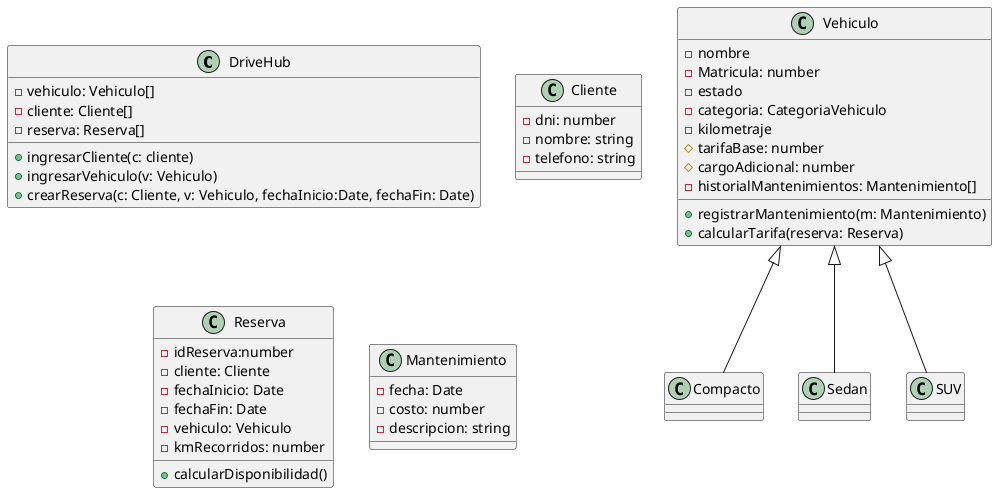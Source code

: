 @startuml Trabajo Practico Alquiler de Autos

    class DriveHub{
        - vehiculo: Vehiculo[]
        - cliente: Cliente[]
        - reserva: Reserva[]

        + ingresarCliente(c: cliente)
        + ingresarVehiculo(v: Vehiculo)
        + crearReserva(c: Cliente, v: Vehiculo, fechaInicio:Date, fechaFin: Date)
    }

    class Vehiculo{
        - nombre
        - Matricula: number
        - estado
        - categoria: CategoriaVehiculo
        - kilometraje
        # tarifaBase: number
        # cargoAdicional: number
        - historialMantenimientos: Mantenimiento[]

        + registrarMantenimiento(m: Mantenimiento)
        + calcularTarifa(reserva: Reserva)
    }

    class Compacto extends Vehiculo{}
    class Sedan extends Vehiculo{}
    class SUV extends Vehiculo{}

    class Cliente{
        - dni: number
        - nombre: string
        - telefono: string
    }

    class Reserva{
        - idReserva:number
        - cliente: Cliente
        - fechaInicio: Date
        - fechaFin: Date
        - vehiculo: Vehiculo
        - kmRecorridos: number
        
        + calcularDisponibilidad()
    }

    class Mantenimiento{
        - fecha: Date
        - costo: number
        - descripcion: string
    }

@enduml